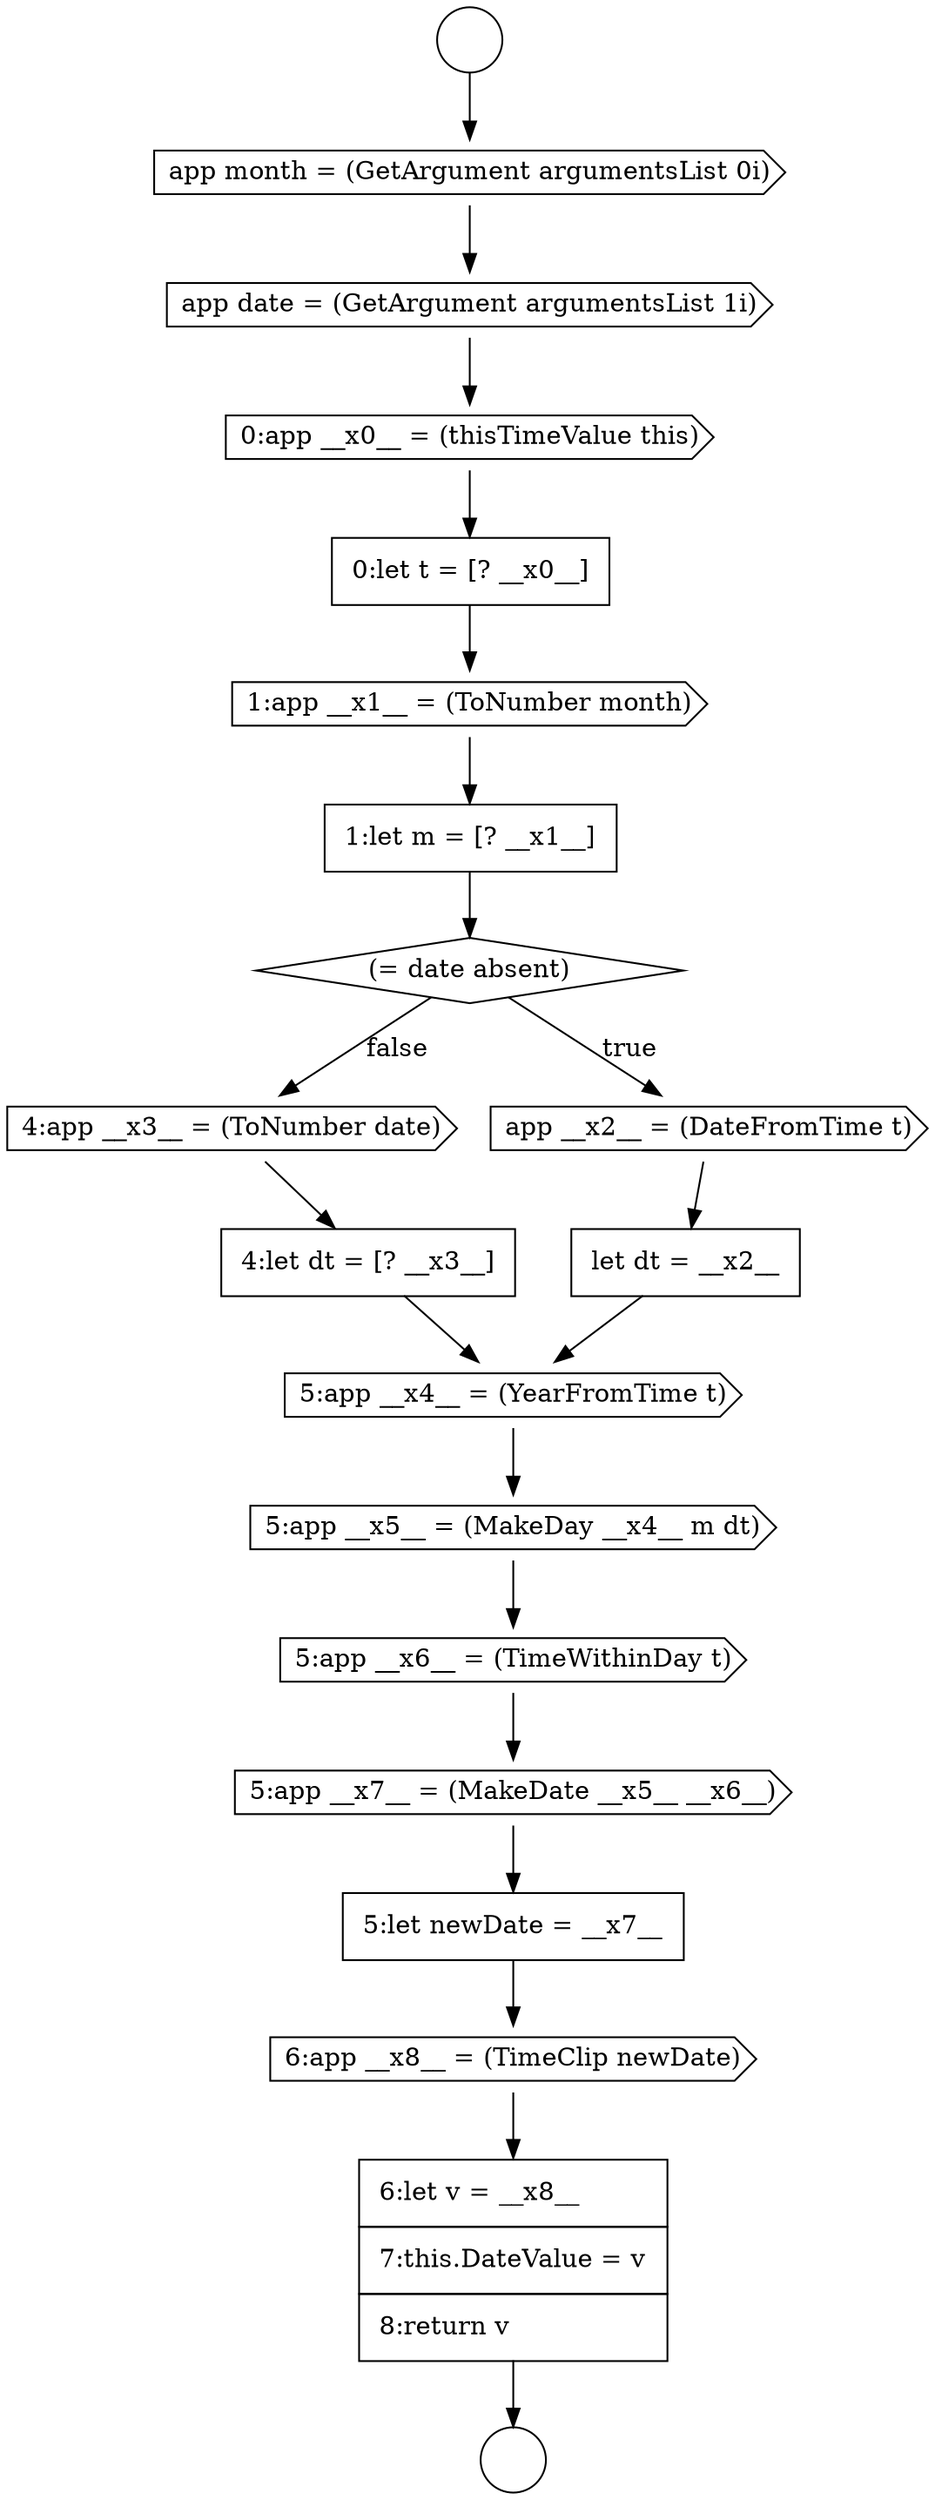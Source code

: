 digraph {
  node13732 [shape=cds, label=<<font color="black">5:app __x4__ = (YearFromTime t)</font>> color="black" fillcolor="white" style=filled]
  node13735 [shape=cds, label=<<font color="black">5:app __x7__ = (MakeDate __x5__ __x6__)</font>> color="black" fillcolor="white" style=filled]
  node13731 [shape=none, margin=0, label=<<font color="black">
    <table border="0" cellborder="1" cellspacing="0" cellpadding="10">
      <tr><td align="left">4:let dt = [? __x3__]</td></tr>
    </table>
  </font>> color="black" fillcolor="white" style=filled]
  node13726 [shape=none, margin=0, label=<<font color="black">
    <table border="0" cellborder="1" cellspacing="0" cellpadding="10">
      <tr><td align="left">1:let m = [? __x1__]</td></tr>
    </table>
  </font>> color="black" fillcolor="white" style=filled]
  node13730 [shape=cds, label=<<font color="black">4:app __x3__ = (ToNumber date)</font>> color="black" fillcolor="white" style=filled]
  node13734 [shape=cds, label=<<font color="black">5:app __x6__ = (TimeWithinDay t)</font>> color="black" fillcolor="white" style=filled]
  node13738 [shape=none, margin=0, label=<<font color="black">
    <table border="0" cellborder="1" cellspacing="0" cellpadding="10">
      <tr><td align="left">6:let v = __x8__</td></tr>
      <tr><td align="left">7:this.DateValue = v</td></tr>
      <tr><td align="left">8:return v</td></tr>
    </table>
  </font>> color="black" fillcolor="white" style=filled]
  node13736 [shape=none, margin=0, label=<<font color="black">
    <table border="0" cellborder="1" cellspacing="0" cellpadding="10">
      <tr><td align="left">5:let newDate = __x7__</td></tr>
    </table>
  </font>> color="black" fillcolor="white" style=filled]
  node13722 [shape=cds, label=<<font color="black">app date = (GetArgument argumentsList 1i)</font>> color="black" fillcolor="white" style=filled]
  node13719 [shape=circle label=" " color="black" fillcolor="white" style=filled]
  node13725 [shape=cds, label=<<font color="black">1:app __x1__ = (ToNumber month)</font>> color="black" fillcolor="white" style=filled]
  node13727 [shape=diamond, label=<<font color="black">(= date absent)</font>> color="black" fillcolor="white" style=filled]
  node13737 [shape=cds, label=<<font color="black">6:app __x8__ = (TimeClip newDate)</font>> color="black" fillcolor="white" style=filled]
  node13729 [shape=none, margin=0, label=<<font color="black">
    <table border="0" cellborder="1" cellspacing="0" cellpadding="10">
      <tr><td align="left">let dt = __x2__</td></tr>
    </table>
  </font>> color="black" fillcolor="white" style=filled]
  node13724 [shape=none, margin=0, label=<<font color="black">
    <table border="0" cellborder="1" cellspacing="0" cellpadding="10">
      <tr><td align="left">0:let t = [? __x0__]</td></tr>
    </table>
  </font>> color="black" fillcolor="white" style=filled]
  node13721 [shape=cds, label=<<font color="black">app month = (GetArgument argumentsList 0i)</font>> color="black" fillcolor="white" style=filled]
  node13733 [shape=cds, label=<<font color="black">5:app __x5__ = (MakeDay __x4__ m dt)</font>> color="black" fillcolor="white" style=filled]
  node13728 [shape=cds, label=<<font color="black">app __x2__ = (DateFromTime t)</font>> color="black" fillcolor="white" style=filled]
  node13720 [shape=circle label=" " color="black" fillcolor="white" style=filled]
  node13723 [shape=cds, label=<<font color="black">0:app __x0__ = (thisTimeValue this)</font>> color="black" fillcolor="white" style=filled]
  node13728 -> node13729 [ color="black"]
  node13721 -> node13722 [ color="black"]
  node13723 -> node13724 [ color="black"]
  node13736 -> node13737 [ color="black"]
  node13724 -> node13725 [ color="black"]
  node13719 -> node13721 [ color="black"]
  node13730 -> node13731 [ color="black"]
  node13731 -> node13732 [ color="black"]
  node13735 -> node13736 [ color="black"]
  node13733 -> node13734 [ color="black"]
  node13722 -> node13723 [ color="black"]
  node13737 -> node13738 [ color="black"]
  node13727 -> node13728 [label=<<font color="black">true</font>> color="black"]
  node13727 -> node13730 [label=<<font color="black">false</font>> color="black"]
  node13734 -> node13735 [ color="black"]
  node13726 -> node13727 [ color="black"]
  node13725 -> node13726 [ color="black"]
  node13732 -> node13733 [ color="black"]
  node13738 -> node13720 [ color="black"]
  node13729 -> node13732 [ color="black"]
}
